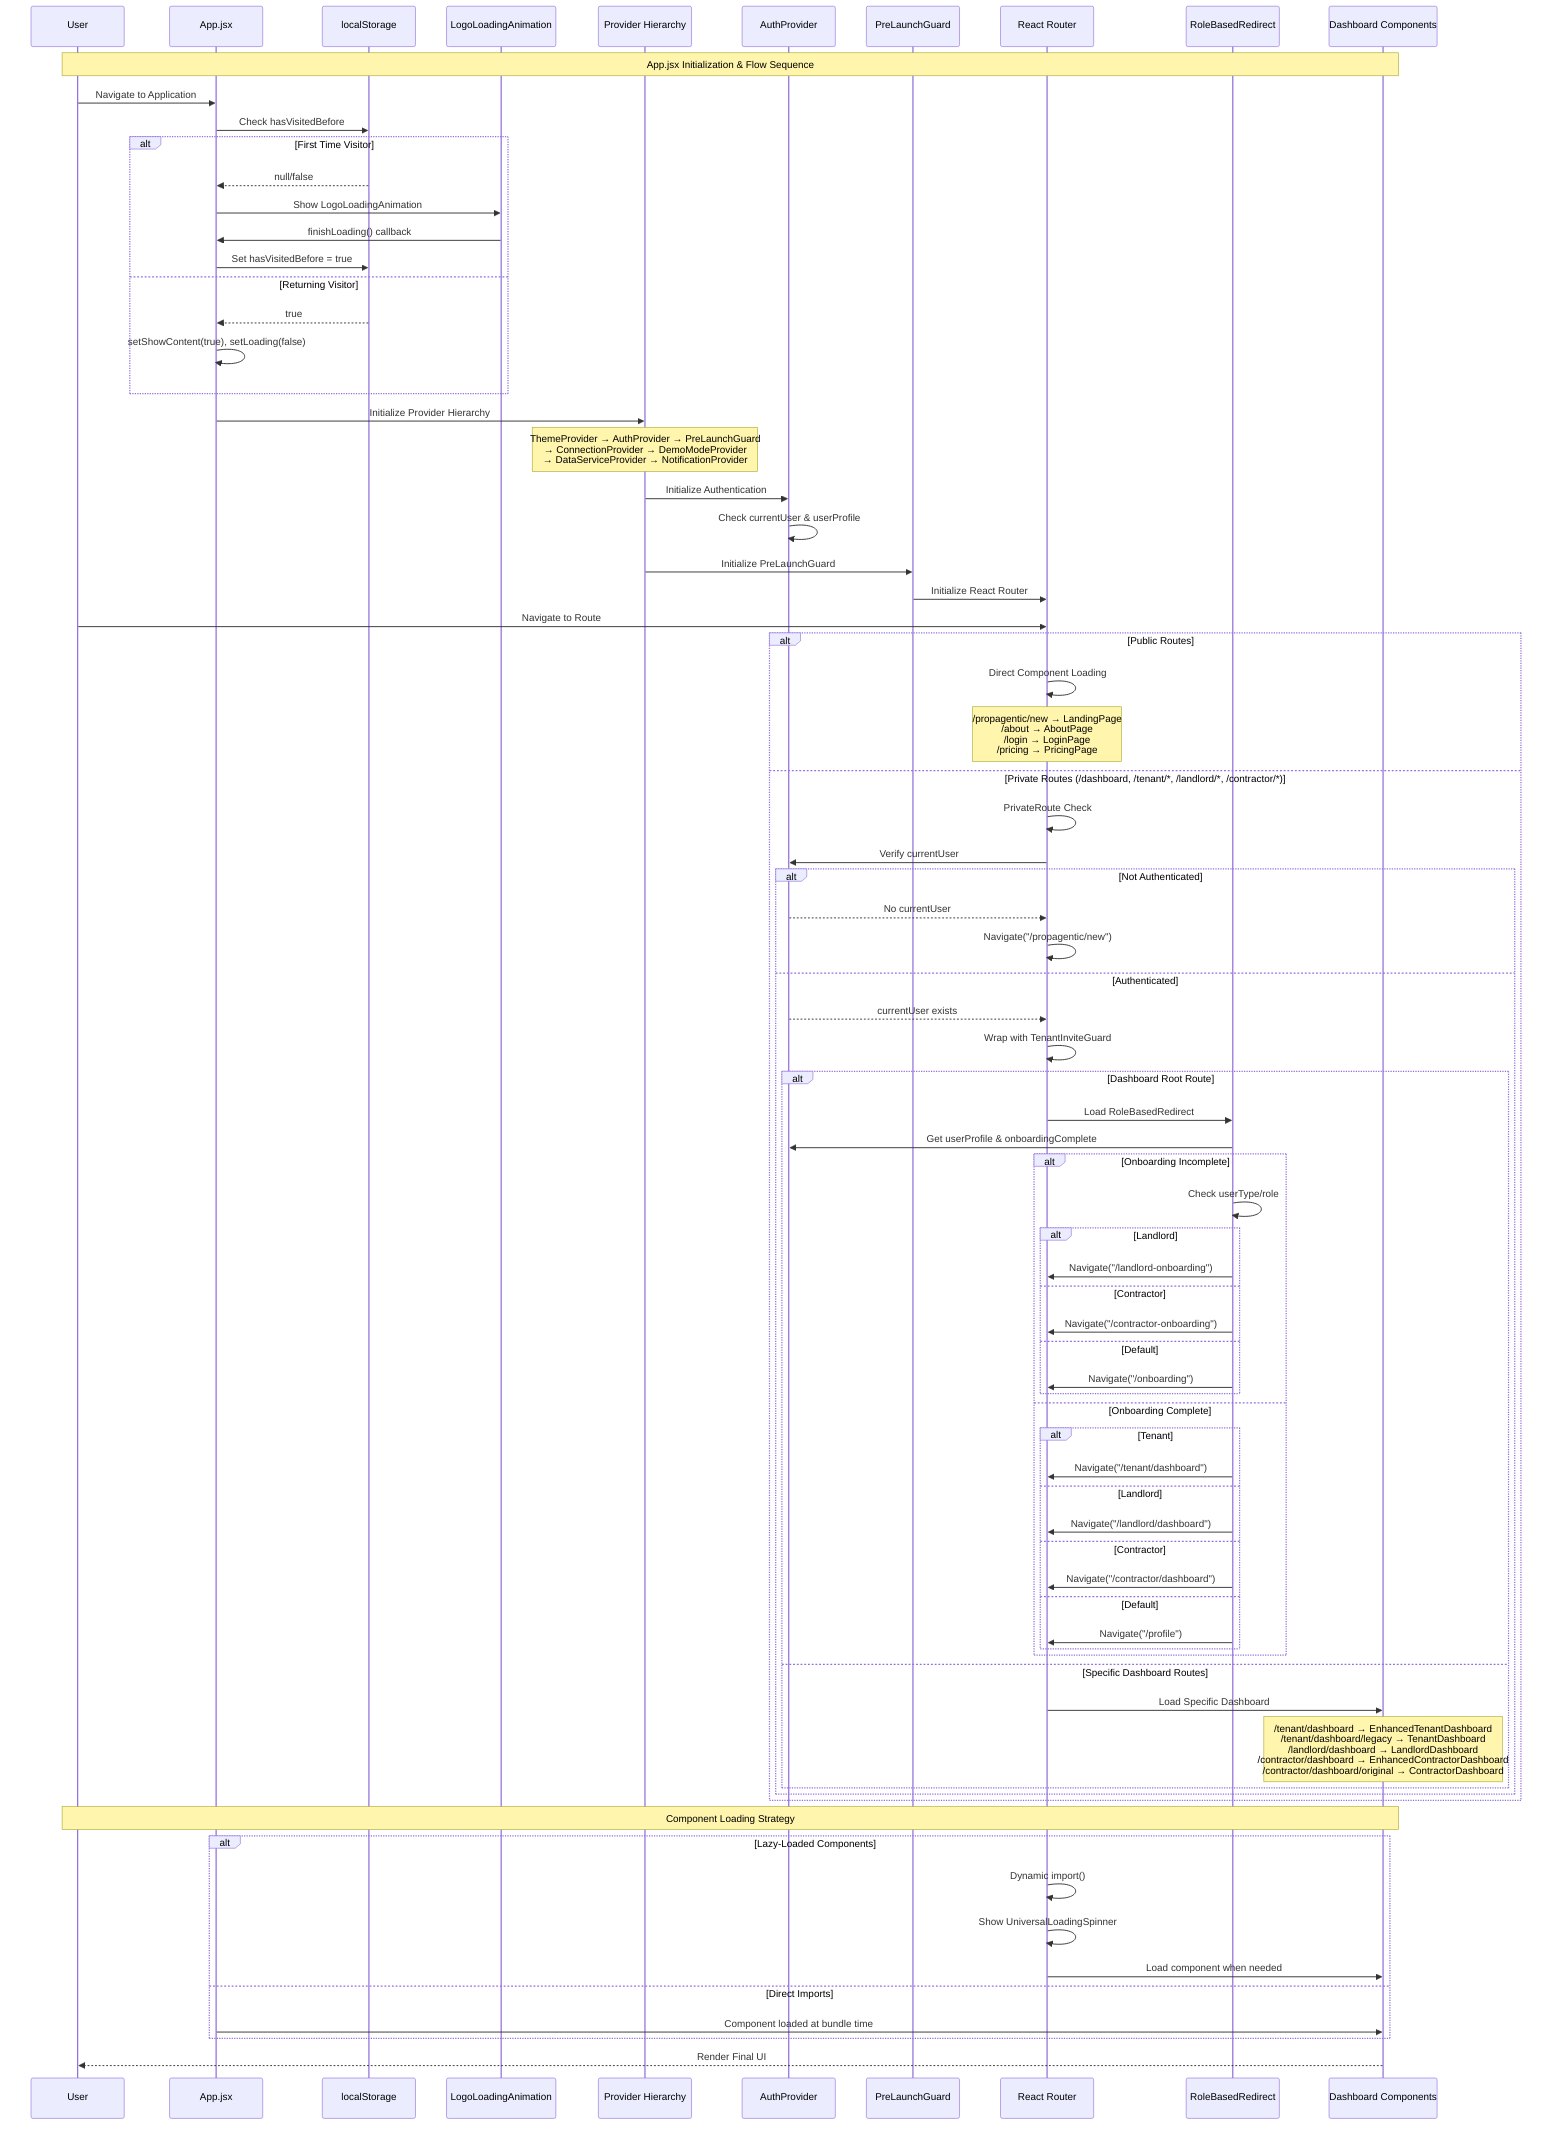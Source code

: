 sequenceDiagram
    participant User
    participant App as App.jsx
    participant LS as localStorage
    participant Loading as LogoLoadingAnimation
    participant Providers as Provider Hierarchy
    participant Auth as AuthProvider
    participant Guard as PreLaunchGuard
    participant Router as React Router
    participant RBR as RoleBasedRedirect
    participant Dashboard as Dashboard Components

    Note over User, Dashboard: App.jsx Initialization & Flow Sequence

    User->>App: Navigate to Application
    App->>LS: Check hasVisitedBefore
    
    alt First Time Visitor
        LS-->>App: null/false
        App->>Loading: Show LogoLoadingAnimation
        Loading->>App: finishLoading() callback
        App->>LS: Set hasVisitedBefore = true
    else Returning Visitor
        LS-->>App: true
        App->>App: setShowContent(true), setLoading(false)
    end

    App->>Providers: Initialize Provider Hierarchy
    Note over Providers: ThemeProvider → AuthProvider → PreLaunchGuard<br/>→ ConnectionProvider → DemoModeProvider<br/>→ DataServiceProvider → NotificationProvider

    Providers->>Auth: Initialize Authentication
    Auth->>Auth: Check currentUser & userProfile
    Providers->>Guard: Initialize PreLaunchGuard
    Guard->>Router: Initialize React Router

    User->>Router: Navigate to Route
    
    alt Public Routes
        Router->>Router: Direct Component Loading
        Note over Router: /propagentic/new → LandingPage<br/>/about → AboutPage<br/>/login → LoginPage<br/>/pricing → PricingPage
    else Private Routes (/dashboard, /tenant/*, /landlord/*, /contractor/*)
        Router->>Router: PrivateRoute Check
        Router->>Auth: Verify currentUser
        
        alt Not Authenticated
            Auth-->>Router: No currentUser
            Router->>Router: Navigate("/propagentic/new")
        else Authenticated
            Auth-->>Router: currentUser exists
            Router->>Router: Wrap with TenantInviteGuard
            
            alt Dashboard Root Route
                Router->>RBR: Load RoleBasedRedirect
                RBR->>Auth: Get userProfile & onboardingComplete
                
                alt Onboarding Incomplete
                    RBR->>RBR: Check userType/role
                    alt Landlord
                        RBR->>Router: Navigate("/landlord-onboarding")
                    else Contractor  
                        RBR->>Router: Navigate("/contractor-onboarding")
                    else Default
                        RBR->>Router: Navigate("/onboarding")
                    end
                else Onboarding Complete
                    alt Tenant
                        RBR->>Router: Navigate("/tenant/dashboard")
                    else Landlord
                        RBR->>Router: Navigate("/landlord/dashboard")  
                    else Contractor
                        RBR->>Router: Navigate("/contractor/dashboard")
                    else Default
                        RBR->>Router: Navigate("/profile")
                    end
                end
            else Specific Dashboard Routes
                Router->>Dashboard: Load Specific Dashboard
                Note over Dashboard: /tenant/dashboard → EnhancedTenantDashboard<br/>/tenant/dashboard/legacy → TenantDashboard<br/>/landlord/dashboard → LandlordDashboard<br/>/contractor/dashboard → EnhancedContractorDashboard<br/>/contractor/dashboard/original → ContractorDashboard
            end
        end
    end

    Note over User, Dashboard: Component Loading Strategy

    alt Lazy-Loaded Components
        Router->>Router: Dynamic import()
        Router->>Router: Show UniversalLoadingSpinner
        Router->>Dashboard: Load component when needed
    else Direct Imports
        App->>Dashboard: Component loaded at bundle time
    end

    Dashboard-->>User: Render Final UI